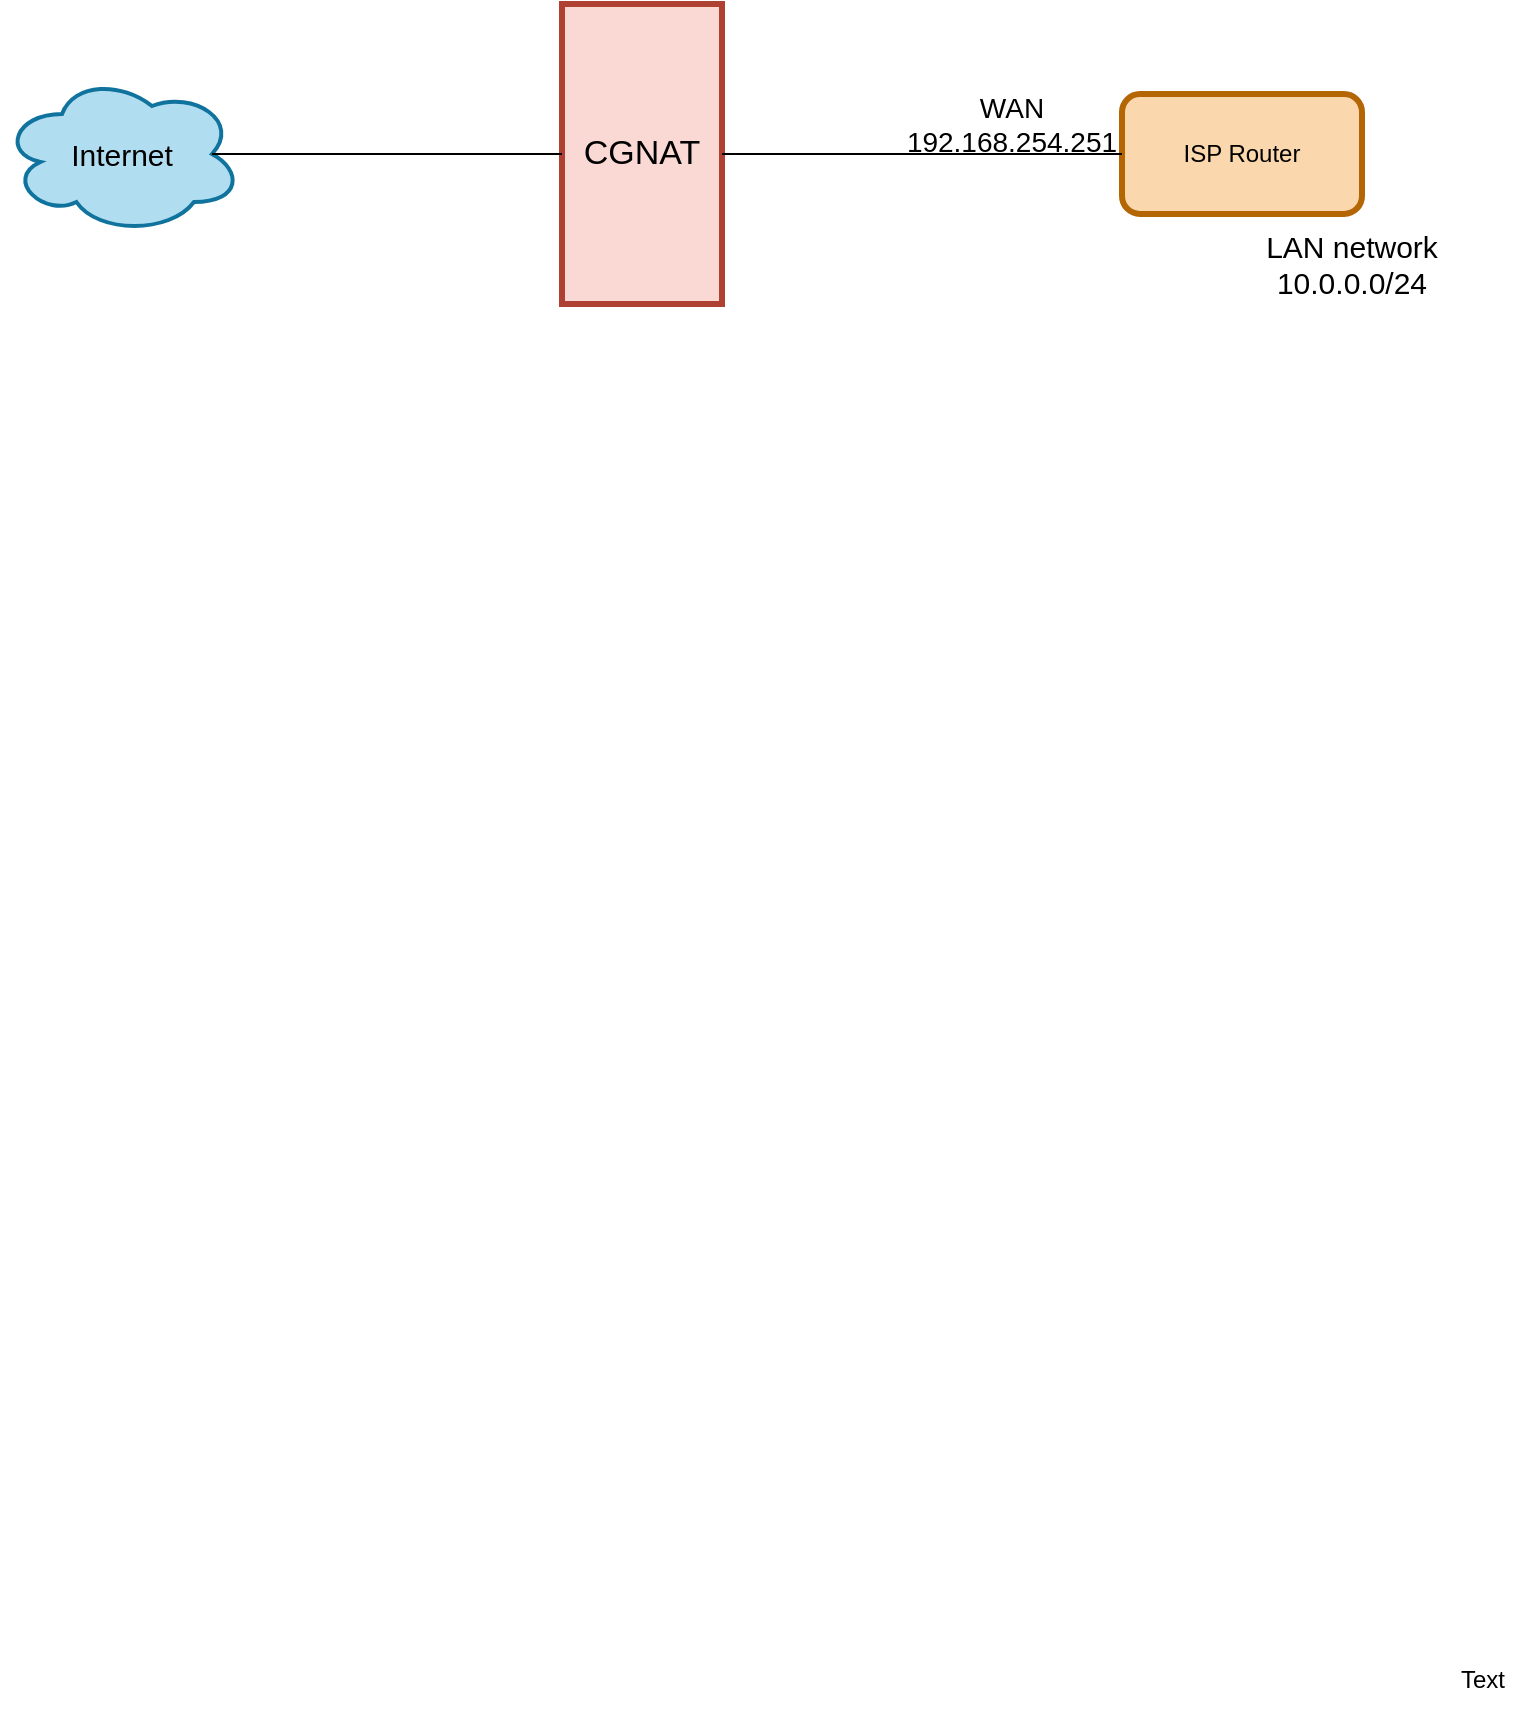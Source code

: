 <mxfile version="27.2.0">
  <diagram name="Page-1" id="6imxyzcD-j2hKoNXSwVW">
    <mxGraphModel dx="2223" dy="1927" grid="1" gridSize="10" guides="1" tooltips="1" connect="1" arrows="1" fold="1" page="1" pageScale="1" pageWidth="850" pageHeight="1100" background="none" math="0" shadow="0" adaptiveColors="auto">
      <root>
        <mxCell id="0" />
        <mxCell id="1" parent="0" />
        <mxCell id="yIXjyFsZfD1kwc9D13FT-1" value="Text" style="text;html=1;align=center;verticalAlign=middle;resizable=0;points=[];autosize=1;strokeColor=none;fillColor=none;" parent="1" vertex="1">
          <mxGeometry x="-125" y="-12" width="50" height="30" as="geometry" />
        </mxCell>
        <mxCell id="PNi_5DgzUlCbR8dgIt0b-1" value="&lt;font style=&quot;font-size: 15px;&quot;&gt;Internet&lt;/font&gt;" style="ellipse;shape=cloud;whiteSpace=wrap;html=1;fillColor=#b1ddf0;strokeColor=#10739e;strokeWidth=2;" vertex="1" parent="1">
          <mxGeometry x="-840" y="-800" width="120" height="80" as="geometry" />
        </mxCell>
        <mxCell id="PNi_5DgzUlCbR8dgIt0b-4" value="ISP Router" style="rounded=1;whiteSpace=wrap;html=1;fillColor=#fad7ac;strokeColor=#b46504;strokeWidth=3;" vertex="1" parent="1">
          <mxGeometry x="-280" y="-790" width="120" height="60" as="geometry" />
        </mxCell>
        <mxCell id="PNi_5DgzUlCbR8dgIt0b-5" value="&lt;font style=&quot;font-size: 17px;&quot;&gt;CGNAT&lt;/font&gt;" style="rounded=0;whiteSpace=wrap;html=1;fillColor=#fad9d5;strokeColor=#ae4132;strokeWidth=3;" vertex="1" parent="1">
          <mxGeometry x="-560" y="-835" width="80" height="150" as="geometry" />
        </mxCell>
        <mxCell id="PNi_5DgzUlCbR8dgIt0b-6" value="" style="endArrow=none;html=1;rounded=0;entryX=0;entryY=0.5;entryDx=0;entryDy=0;exitX=1;exitY=0.5;exitDx=0;exitDy=0;" edge="1" parent="1" source="PNi_5DgzUlCbR8dgIt0b-5" target="PNi_5DgzUlCbR8dgIt0b-4">
          <mxGeometry width="50" height="50" relative="1" as="geometry">
            <mxPoint x="-450" y="-450" as="sourcePoint" />
            <mxPoint x="-400" y="-500" as="targetPoint" />
          </mxGeometry>
        </mxCell>
        <mxCell id="PNi_5DgzUlCbR8dgIt0b-7" value="" style="endArrow=none;html=1;rounded=0;entryX=0;entryY=0.5;entryDx=0;entryDy=0;exitX=0.875;exitY=0.5;exitDx=0;exitDy=0;exitPerimeter=0;" edge="1" parent="1" source="PNi_5DgzUlCbR8dgIt0b-1" target="PNi_5DgzUlCbR8dgIt0b-5">
          <mxGeometry width="50" height="50" relative="1" as="geometry">
            <mxPoint x="-450" y="-450" as="sourcePoint" />
            <mxPoint x="-400" y="-500" as="targetPoint" />
          </mxGeometry>
        </mxCell>
        <mxCell id="PNi_5DgzUlCbR8dgIt0b-8" value="&lt;div&gt;&lt;font style=&quot;font-size: 14px;&quot;&gt;WAN&lt;/font&gt;&lt;/div&gt;&lt;div&gt;&lt;font style=&quot;font-size: 14px;&quot;&gt;192.168.254.251&lt;/font&gt;&lt;/div&gt;" style="text;html=1;align=center;verticalAlign=middle;whiteSpace=wrap;rounded=0;" vertex="1" parent="1">
          <mxGeometry x="-390" y="-790" width="110" height="30" as="geometry" />
        </mxCell>
        <mxCell id="PNi_5DgzUlCbR8dgIt0b-10" value="&lt;div&gt;&lt;font style=&quot;font-size: 15px;&quot;&gt;LAN network&lt;/font&gt;&lt;/div&gt;&lt;div&gt;&lt;font style=&quot;font-size: 15px;&quot;&gt;10.0.0.0/24&lt;/font&gt;&lt;/div&gt;" style="text;html=1;align=center;verticalAlign=middle;whiteSpace=wrap;rounded=0;" vertex="1" parent="1">
          <mxGeometry x="-210" y="-720" width="90" height="30" as="geometry" />
        </mxCell>
      </root>
    </mxGraphModel>
  </diagram>
</mxfile>
